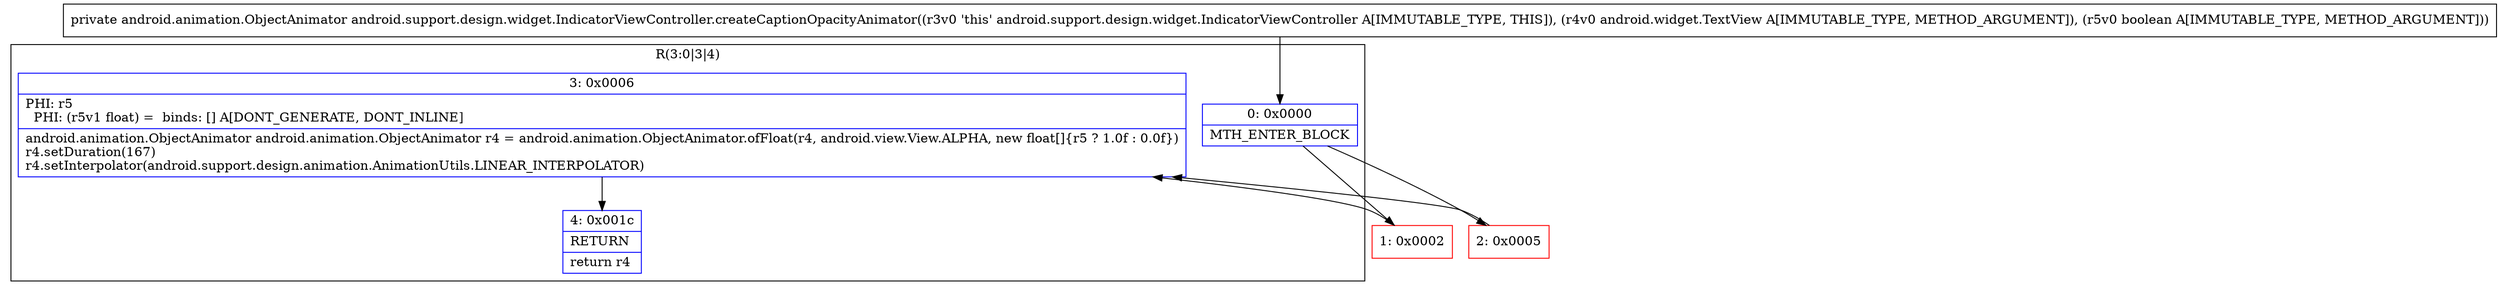 digraph "CFG forandroid.support.design.widget.IndicatorViewController.createCaptionOpacityAnimator(Landroid\/widget\/TextView;Z)Landroid\/animation\/ObjectAnimator;" {
subgraph cluster_Region_1769655221 {
label = "R(3:0|3|4)";
node [shape=record,color=blue];
Node_0 [shape=record,label="{0\:\ 0x0000|MTH_ENTER_BLOCK\l}"];
Node_3 [shape=record,label="{3\:\ 0x0006|PHI: r5 \l  PHI: (r5v1 float) =  binds: [] A[DONT_GENERATE, DONT_INLINE]\l|android.animation.ObjectAnimator android.animation.ObjectAnimator r4 = android.animation.ObjectAnimator.ofFloat(r4, android.view.View.ALPHA, new float[]\{r5 ? 1.0f : 0.0f\})\lr4.setDuration(167)\lr4.setInterpolator(android.support.design.animation.AnimationUtils.LINEAR_INTERPOLATOR)\l}"];
Node_4 [shape=record,label="{4\:\ 0x001c|RETURN\l|return r4\l}"];
}
Node_1 [shape=record,color=red,label="{1\:\ 0x0002}"];
Node_2 [shape=record,color=red,label="{2\:\ 0x0005}"];
MethodNode[shape=record,label="{private android.animation.ObjectAnimator android.support.design.widget.IndicatorViewController.createCaptionOpacityAnimator((r3v0 'this' android.support.design.widget.IndicatorViewController A[IMMUTABLE_TYPE, THIS]), (r4v0 android.widget.TextView A[IMMUTABLE_TYPE, METHOD_ARGUMENT]), (r5v0 boolean A[IMMUTABLE_TYPE, METHOD_ARGUMENT])) }"];
MethodNode -> Node_0;
Node_0 -> Node_1;
Node_0 -> Node_2;
Node_3 -> Node_4;
Node_1 -> Node_3;
Node_2 -> Node_3;
}

